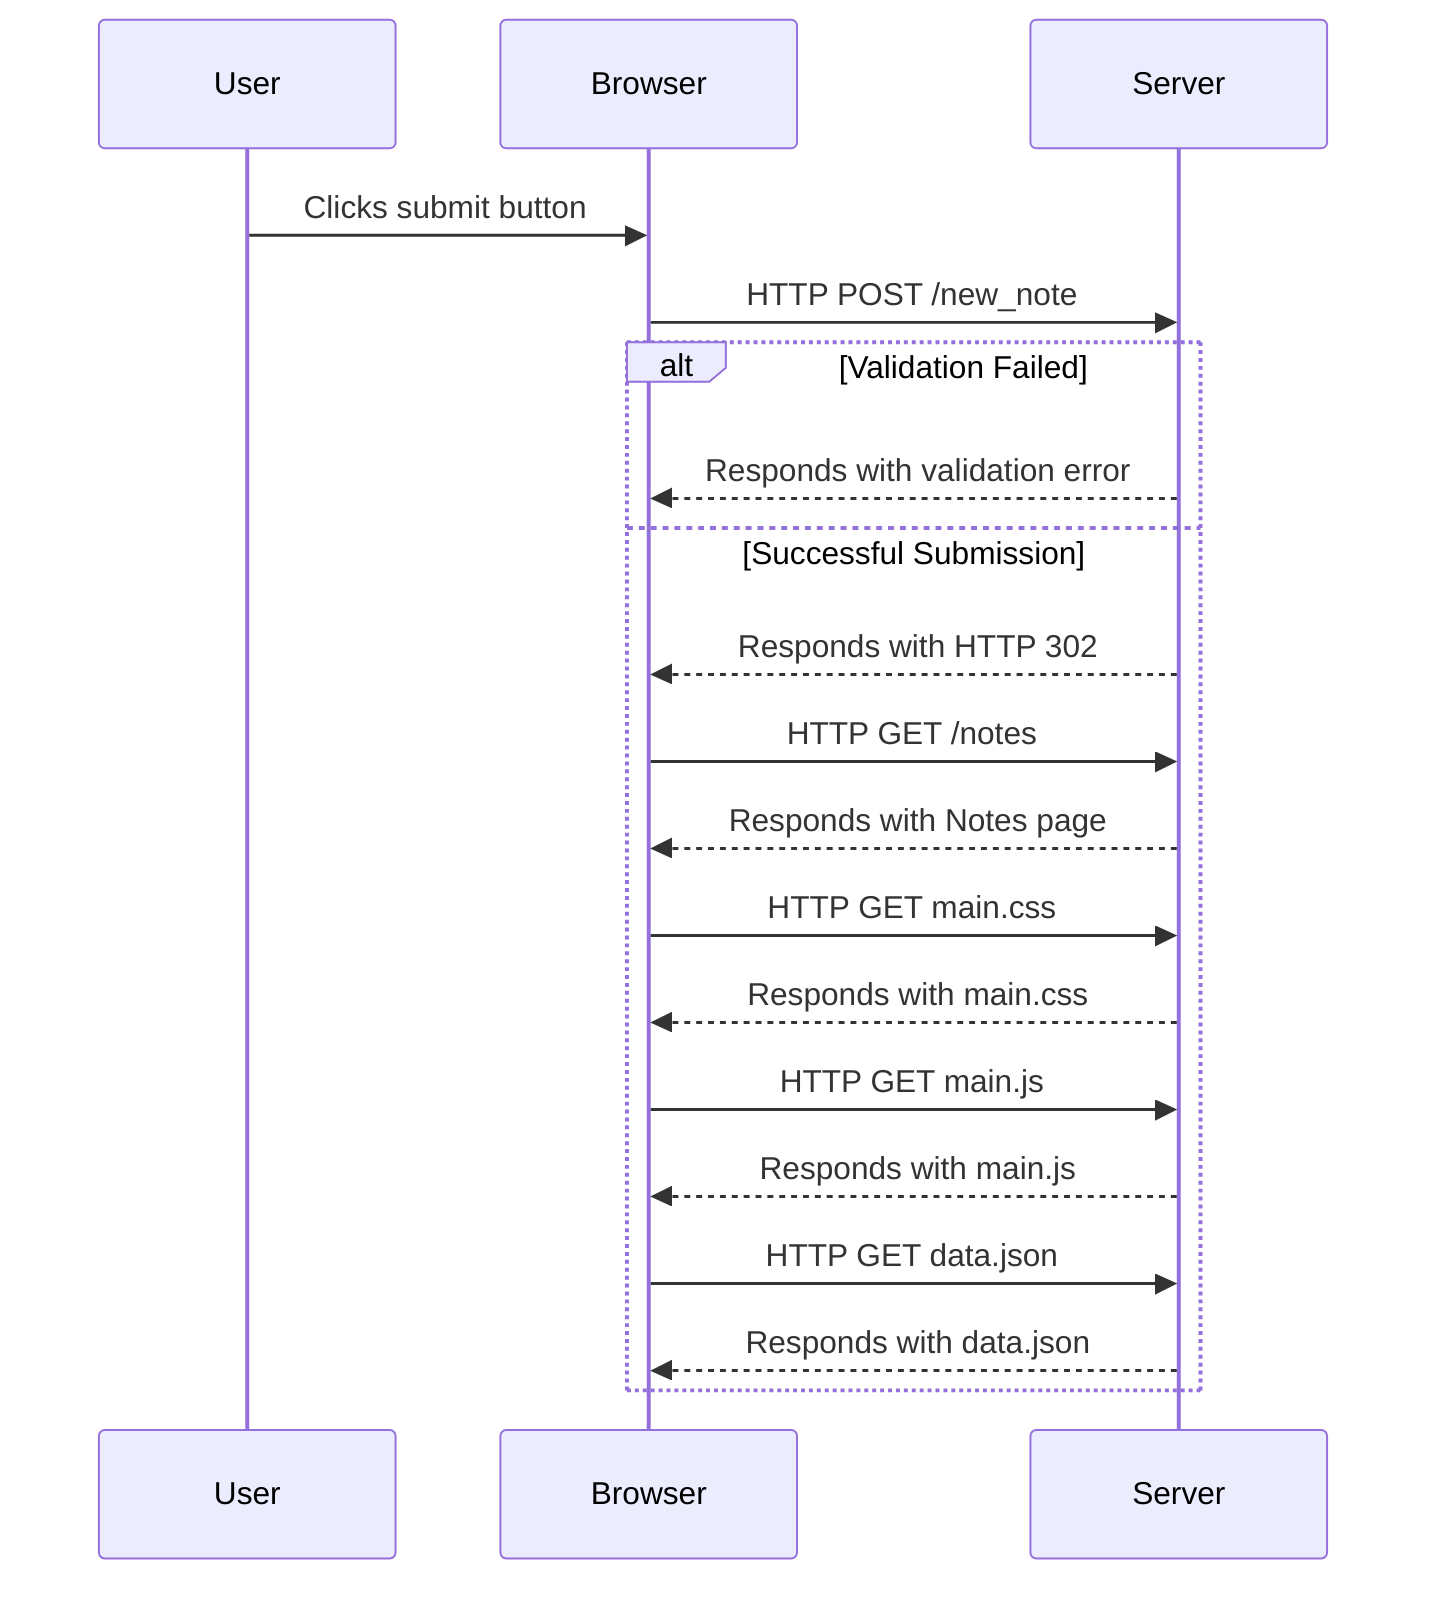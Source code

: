 sequenceDiagram
    participant User as User
    participant Browser as Browser
    participant Server as Server

    User->>Browser: Clicks submit button
    Browser->>Server: HTTP POST /new_note

    alt Validation Failed
        Server-->>Browser: Responds with validation error
    else Successful Submission
        Server-->>Browser: Responds with HTTP 302
        Browser->>Server: HTTP GET /notes
        Server-->>Browser: Responds with Notes page
        Browser->>Server: HTTP GET main.css
        Server-->>Browser: Responds with main.css
        Browser->>Server: HTTP GET main.js
        Server-->>Browser: Responds with main.js
        Browser->>Server: HTTP GET data.json
        Server-->>Browser: Responds with data.json
    end